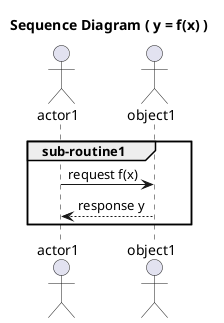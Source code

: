 ' --------------------------------------------------
' Function    : Sequence_Diagram2
' Author      : T. TANAKA
' Description : Sequence Diagram の基本要素
' --------------------------------------------------

@startuml

title Sequence Diagram ( y = f(x) )

' --------------------------------------------------
' data definition
' --------------------------------------------------
actor actor1 as a1
actor object1 as o1

' --------------------------------------------------
' y = f(x)
' --------------------------------------------------
group sub-routine1
  a1 -> o1 : request f(x)
  a1 <-- o1 : response y
'  o1 --> a1
end

' --------------------------------------------------

@enduml
